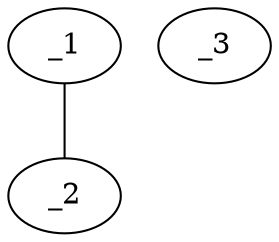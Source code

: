 graph obj84_100 {
	_1	 [dim=64,
		histo1="0.943594",
		histo10=0,
		histo11=0,
		histo12=0,
		histo13=0,
		histo14=0,
		histo15=0,
		histo16=0,
		histo17=0,
		histo18=0,
		histo19=0,
		histo2="0.000665557",
		histo20=0,
		histo21=0,
		histo22="0.0014975",
		histo23="0.0191348",
		histo24="0.000499168",
		histo25=0,
		histo26=0,
		histo27="0.000332779",
		histo28="0.000166389",
		histo29=0,
		histo3=0,
		histo30=0,
		histo31=0,
		histo32=0,
		histo33=0,
		histo34=0,
		histo35=0,
		histo36=0,
		histo37=0,
		histo38=0,
		histo39="0.00183028",
		histo4=0,
		histo40="0.00266223",
		histo41=0,
		histo42=0,
		histo43="0.000831947",
		histo44="0.0236273",
		histo45=0,
		histo46=0,
		histo47=0,
		histo48=0,
		histo49=0,
		histo5=0,
		histo50=0,
		histo51=0,
		histo52=0,
		histo53=0,
		histo54=0,
		histo55=0,
		histo56=0,
		histo57=0,
		histo58=0,
		histo59=0,
		histo6="0.00515807",
		histo60=0,
		histo61=0,
		histo62=0,
		histo63=0,
		histo64=0,
		histo7=0,
		histo8=0,
		histo9=0];
	_2	 [dim=64,
		histo1="0.258253",
		histo10="0.000266241",
		histo11="0.0926518",
		histo12="0.0138445",
		histo13=0,
		histo14=0,
		histo15=0,
		histo16=0,
		histo17=0,
		histo18=0,
		histo19=0,
		histo2="0.0710863",
		histo20=0,
		histo21=0,
		histo22="0.000798722",
		histo23="0.00825346",
		histo24="0.0013312",
		histo25=0,
		histo26=0,
		histo27="0.0460596",
		histo28="0.0484558",
		histo29=0,
		histo3=0,
		histo30=0,
		histo31=0,
		histo32="0.000532481",
		histo33=0,
		histo34=0,
		histo35=0,
		histo36=0,
		histo37=0,
		histo38=0,
		histo39=0,
		histo4=0,
		histo40=0,
		histo41=0,
		histo42=0,
		histo43="0.000266241",
		histo44="0.021033",
		histo45=0,
		histo46=0,
		histo47=0,
		histo48="0.00186368",
		histo49=0,
		histo5="0.000266241",
		histo50=0,
		histo51=0,
		histo52=0,
		histo53=0,
		histo54=0,
		histo55=0,
		histo56=0,
		histo57=0,
		histo58=0,
		histo59=0,
		histo6="0.339457",
		histo60=0,
		histo61=0,
		histo62=0,
		histo63=0,
		histo64=0,
		histo7="0.0934505",
		histo8="0.00212993",
		histo9=0];
	_1 -- _2	 [boundary=527];
	_3	 [dim=64,
		histo1=0,
		histo10=0,
		histo11="0.134935",
		histo12="0.434723",
		histo13=0,
		histo14=0,
		histo15=0,
		histo16="0.0485041",
		histo17=0,
		histo18=0,
		histo19=0,
		histo2=0,
		histo20=0,
		histo21=0,
		histo22=0,
		histo23=0,
		histo24=0,
		histo25=0,
		histo26=0,
		histo27=0,
		histo28="0.0048353",
		histo29=0,
		histo3=0,
		histo30=0,
		histo31=0,
		histo32="0.000604412",
		histo33=0,
		histo34=0,
		histo35=0,
		histo36=0,
		histo37=0,
		histo38=0,
		histo39=0,
		histo4=0,
		histo40=0,
		histo41=0,
		histo42=0,
		histo43=0,
		histo44=0,
		histo45=0,
		histo46=0,
		histo47=0,
		histo48=0,
		histo49=0,
		histo5=0,
		histo50=0,
		histo51=0,
		histo52=0,
		histo53=0,
		histo54=0,
		histo55=0,
		histo56=0,
		histo57=0,
		histo58=0,
		histo59=0,
		histo6="0.0377758",
		histo60=0,
		histo61=0,
		histo62=0,
		histo63=0,
		histo64=0,
		histo7="0.336355",
		histo8="0.00226655",
		histo9=0];
}
